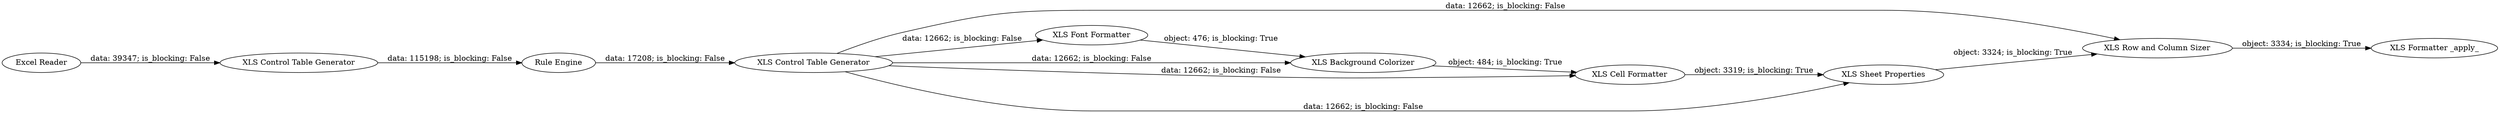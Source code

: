 digraph {
	"6883005034271698068_9" [label="XLS Row and Column Sizer"]
	"6883005034271698068_1" [label="Excel Reader"]
	"6883005034271698068_4" [label="XLS Control Table Generator"]
	"6883005034271698068_2" [label="XLS Control Table Generator"]
	"6883005034271698068_6" [label="XLS Background Colorizer"]
	"6883005034271698068_10" [label="XLS Formatter _apply_"]
	"6883005034271698068_8" [label="XLS Sheet Properties"]
	"6883005034271698068_5" [label="XLS Font Formatter"]
	"6883005034271698068_7" [label="XLS Cell Formatter"]
	"6883005034271698068_3" [label="Rule Engine"]
	"6883005034271698068_1" -> "6883005034271698068_2" [label="data: 39347; is_blocking: False"]
	"6883005034271698068_7" -> "6883005034271698068_8" [label="object: 3319; is_blocking: True"]
	"6883005034271698068_4" -> "6883005034271698068_9" [label="data: 12662; is_blocking: False"]
	"6883005034271698068_6" -> "6883005034271698068_7" [label="object: 484; is_blocking: True"]
	"6883005034271698068_4" -> "6883005034271698068_8" [label="data: 12662; is_blocking: False"]
	"6883005034271698068_4" -> "6883005034271698068_7" [label="data: 12662; is_blocking: False"]
	"6883005034271698068_9" -> "6883005034271698068_10" [label="object: 3334; is_blocking: True"]
	"6883005034271698068_3" -> "6883005034271698068_4" [label="data: 17208; is_blocking: False"]
	"6883005034271698068_2" -> "6883005034271698068_3" [label="data: 115198; is_blocking: False"]
	"6883005034271698068_4" -> "6883005034271698068_5" [label="data: 12662; is_blocking: False"]
	"6883005034271698068_4" -> "6883005034271698068_6" [label="data: 12662; is_blocking: False"]
	"6883005034271698068_5" -> "6883005034271698068_6" [label="object: 476; is_blocking: True"]
	"6883005034271698068_8" -> "6883005034271698068_9" [label="object: 3324; is_blocking: True"]
	rankdir=LR
}
